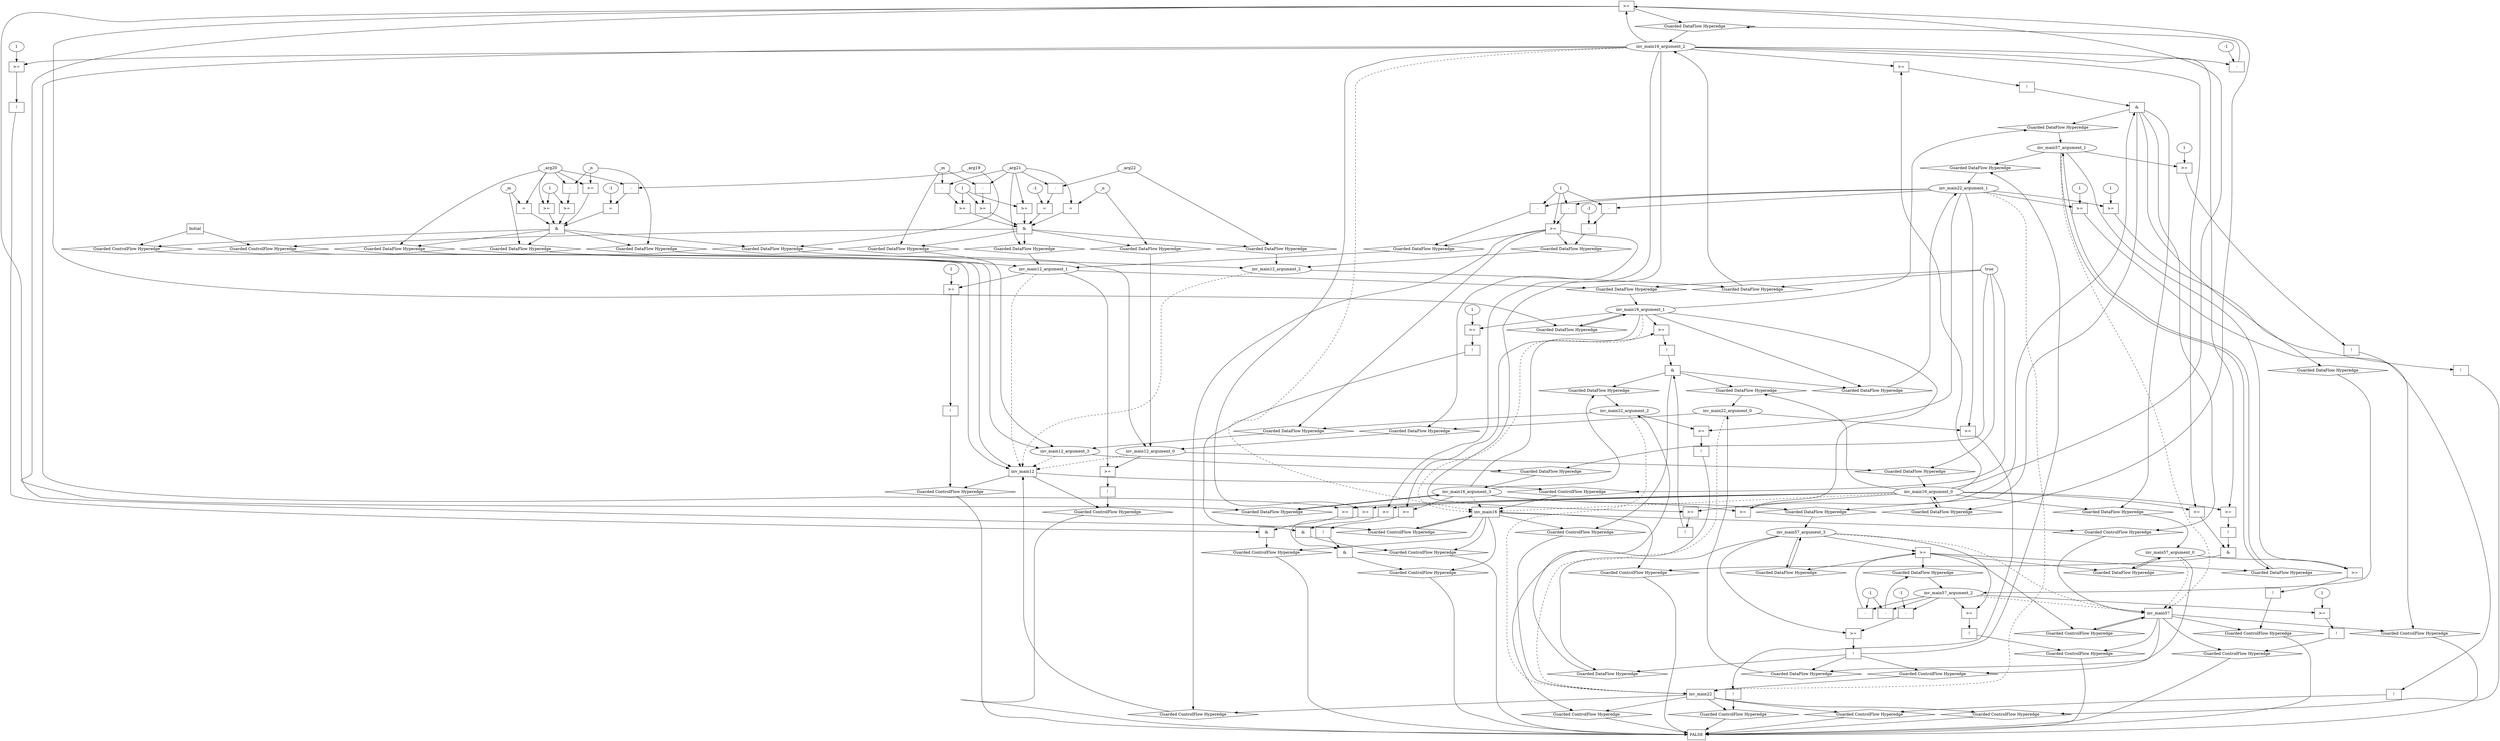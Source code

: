 digraph dag {
inv_main12 [label="inv_main12" shape="rect"];
inv_main16 [label="inv_main16" shape="rect"];
inv_main22 [label="inv_main22" shape="rect"];
inv_main57 [label="inv_main57" shape="rect"];
FALSE [label="FALSE" shape="rect"];
Initial [label="Initial" shape="rect"];
ControlFowHyperEdge_0 [label="Guarded ControlFlow Hyperedge" shape="diamond"];
inv_main12 -> ControlFowHyperEdge_0[label=""]
ControlFowHyperEdge_0 -> inv_main16[label=""]
ControlFowHyperEdge_1 [label="Guarded ControlFlow Hyperedge" shape="diamond"];
inv_main16 -> ControlFowHyperEdge_1[label=""]
ControlFowHyperEdge_1 -> inv_main16[label=""]
ControlFowHyperEdge_2 [label="Guarded ControlFlow Hyperedge" shape="diamond"];
inv_main16 -> ControlFowHyperEdge_2[label=""]
ControlFowHyperEdge_2 -> inv_main57[label=""]
ControlFowHyperEdge_3 [label="Guarded ControlFlow Hyperedge" shape="diamond"];
inv_main16 -> ControlFowHyperEdge_3[label=""]
ControlFowHyperEdge_3 -> inv_main22[label=""]
ControlFowHyperEdge_4 [label="Guarded ControlFlow Hyperedge" shape="diamond"];
inv_main57 -> ControlFowHyperEdge_4[label=""]
ControlFowHyperEdge_4 -> inv_main57[label=""]
ControlFowHyperEdge_5 [label="Guarded ControlFlow Hyperedge" shape="diamond"];
inv_main57 -> ControlFowHyperEdge_5[label=""]
ControlFowHyperEdge_5 -> inv_main22[label=""]
ControlFowHyperEdge_6 [label="Guarded ControlFlow Hyperedge" shape="diamond"];
inv_main22 -> ControlFowHyperEdge_6[label=""]
ControlFowHyperEdge_6 -> inv_main12[label=""]
ControlFowHyperEdge_7 [label="Guarded ControlFlow Hyperedge" shape="diamond"];
Initial -> ControlFowHyperEdge_7[label=""]
ControlFowHyperEdge_7 -> inv_main12[label=""]
ControlFowHyperEdge_8 [label="Guarded ControlFlow Hyperedge" shape="diamond"];
Initial -> ControlFowHyperEdge_8[label=""]
ControlFowHyperEdge_8 -> inv_main12[label=""]
ControlFowHyperEdge_9 [label="Guarded ControlFlow Hyperedge" shape="diamond"];
inv_main12 -> ControlFowHyperEdge_9[label=""]
ControlFowHyperEdge_9 -> FALSE[label=""]
ControlFowHyperEdge_10 [label="Guarded ControlFlow Hyperedge" shape="diamond"];
inv_main12 -> ControlFowHyperEdge_10[label=""]
ControlFowHyperEdge_10 -> FALSE[label=""]
ControlFowHyperEdge_11 [label="Guarded ControlFlow Hyperedge" shape="diamond"];
inv_main16 -> ControlFowHyperEdge_11[label=""]
ControlFowHyperEdge_11 -> FALSE[label=""]
ControlFowHyperEdge_12 [label="Guarded ControlFlow Hyperedge" shape="diamond"];
inv_main16 -> ControlFowHyperEdge_12[label=""]
ControlFowHyperEdge_12 -> FALSE[label=""]
ControlFowHyperEdge_13 [label="Guarded ControlFlow Hyperedge" shape="diamond"];
inv_main16 -> ControlFowHyperEdge_13[label=""]
ControlFowHyperEdge_13 -> FALSE[label=""]
ControlFowHyperEdge_14 [label="Guarded ControlFlow Hyperedge" shape="diamond"];
inv_main16 -> ControlFowHyperEdge_14[label=""]
ControlFowHyperEdge_14 -> FALSE[label=""]
ControlFowHyperEdge_15 [label="Guarded ControlFlow Hyperedge" shape="diamond"];
inv_main57 -> ControlFowHyperEdge_15[label=""]
ControlFowHyperEdge_15 -> FALSE[label=""]
ControlFowHyperEdge_16 [label="Guarded ControlFlow Hyperedge" shape="diamond"];
inv_main57 -> ControlFowHyperEdge_16[label=""]
ControlFowHyperEdge_16 -> FALSE[label=""]
ControlFowHyperEdge_17 [label="Guarded ControlFlow Hyperedge" shape="diamond"];
inv_main57 -> ControlFowHyperEdge_17[label=""]
ControlFowHyperEdge_17 -> FALSE[label=""]
ControlFowHyperEdge_18 [label="Guarded ControlFlow Hyperedge" shape="diamond"];
inv_main57 -> ControlFowHyperEdge_18[label=""]
ControlFowHyperEdge_18 -> FALSE[label=""]
ControlFowHyperEdge_19 [label="Guarded ControlFlow Hyperedge" shape="diamond"];
inv_main22 -> ControlFowHyperEdge_19[label=""]
ControlFowHyperEdge_19 -> FALSE[label=""]
ControlFowHyperEdge_20 [label="Guarded ControlFlow Hyperedge" shape="diamond"];
inv_main22 -> ControlFowHyperEdge_20[label=""]
ControlFowHyperEdge_20 -> FALSE[label=""]
ControlFowHyperEdge_21 [label="Guarded ControlFlow Hyperedge" shape="diamond"];
inv_main22 -> ControlFowHyperEdge_21[label=""]
ControlFowHyperEdge_21 -> FALSE[label=""]
ControlFowHyperEdge_22 [label="Guarded ControlFlow Hyperedge" shape="diamond"];
inv_main22 -> ControlFowHyperEdge_22[label=""]
ControlFowHyperEdge_22 -> FALSE[label=""]
inv_main16_argument_0 [label="inv_main16_argument_0" shape="oval"];
inv_main16_argument_0 -> inv_main16[label="" style="dashed"]
inv_main16_argument_1 [label="inv_main16_argument_1" shape="oval"];
inv_main16_argument_1 -> inv_main16[label="" style="dashed"]
inv_main16_argument_2 [label="inv_main16_argument_2" shape="oval"];
inv_main16_argument_2 -> inv_main16[label="" style="dashed"]
inv_main16_argument_3 [label="inv_main16_argument_3" shape="oval"];
inv_main16_argument_3 -> inv_main16[label="" style="dashed"]
inv_main12_argument_0 [label="inv_main12_argument_0" shape="oval"];
inv_main12_argument_0 -> inv_main12[label="" style="dashed"]
inv_main12_argument_1 [label="inv_main12_argument_1" shape="oval"];
inv_main12_argument_1 -> inv_main12[label="" style="dashed"]
inv_main12_argument_2 [label="inv_main12_argument_2" shape="oval"];
inv_main12_argument_2 -> inv_main12[label="" style="dashed"]
inv_main12_argument_3 [label="inv_main12_argument_3" shape="oval"];
inv_main12_argument_3 -> inv_main12[label="" style="dashed"]
inv_main57_argument_0 [label="inv_main57_argument_0" shape="oval"];
inv_main57_argument_0 -> inv_main57[label="" style="dashed"]
inv_main57_argument_1 [label="inv_main57_argument_1" shape="oval"];
inv_main57_argument_1 -> inv_main57[label="" style="dashed"]
inv_main57_argument_2 [label="inv_main57_argument_2" shape="oval"];
inv_main57_argument_2 -> inv_main57[label="" style="dashed"]
inv_main57_argument_3 [label="inv_main57_argument_3" shape="oval"];
inv_main57_argument_3 -> inv_main57[label="" style="dashed"]
inv_main22_argument_0 [label="inv_main22_argument_0" shape="oval"];
inv_main22_argument_0 -> inv_main22[label="" style="dashed"]
inv_main22_argument_1 [label="inv_main22_argument_1" shape="oval"];
inv_main22_argument_1 -> inv_main22[label="" style="dashed"]
inv_main22_argument_2 [label="inv_main22_argument_2" shape="oval"];
inv_main22_argument_2 -> inv_main22[label="" style="dashed"]

xxxinv_main16___inv_main12_0xxxguard_0_node_0 [label="true"];

xxxinv_main16___inv_main12_0xxxguard_0_node_0->ControlFowHyperEdge_0 [label=""];
xxxinv_main16___inv_main16_1xxxguard_0_node_0 [label=">=" shape="rect"];
inv_main16_argument_0->xxxinv_main16___inv_main16_1xxxguard_0_node_0
inv_main16_argument_2->xxxinv_main16___inv_main16_1xxxguard_0_node_0

xxxinv_main16___inv_main16_1xxxguard_0_node_0->ControlFowHyperEdge_1 [label=""];
xxxinv_main16___inv_main16_1xxxdataFlow_0_node_0 [label="-" shape="rect"];
xxxinv_main16___inv_main16_1xxxdataFlow_0_node_2 [label="-1"];
inv_main16_argument_2->xxxinv_main16___inv_main16_1xxxdataFlow_0_node_0
xxxinv_main16___inv_main16_1xxxdataFlow_0_node_2->xxxinv_main16___inv_main16_1xxxdataFlow_0_node_0

xxxinv_main16___inv_main16_1xxxdataFlow_0_node_0->DataFowHyperEdge_1_inv_main16_argument_2 [label=""];
xxxinv_main57___inv_main16_2xxx_and [label="&" shape="rect"];
xxxinv_main57___inv_main16_2xxxguard_0_node_0 [label=">=" shape="rect"];
inv_main16_argument_3->xxxinv_main57___inv_main16_2xxxguard_0_node_0
inv_main16_argument_1->xxxinv_main57___inv_main16_2xxxguard_0_node_0

xxxinv_main57___inv_main16_2xxxguard_0_node_0->xxxinv_main57___inv_main16_2xxx_and [label=""];
xxxinv_main57___inv_main16_2xxxguard1_node_0 [label="!" shape="rect"];
xxxinv_main57___inv_main16_2xxxguard1_node_1 [label=">=" shape="rect"];
xxxinv_main57___inv_main16_2xxxguard1_node_1->xxxinv_main57___inv_main16_2xxxguard1_node_0
inv_main16_argument_0->xxxinv_main57___inv_main16_2xxxguard1_node_1
inv_main16_argument_2->xxxinv_main57___inv_main16_2xxxguard1_node_1

xxxinv_main57___inv_main16_2xxxguard1_node_0->xxxinv_main57___inv_main16_2xxx_and [label=""];
xxxinv_main57___inv_main16_2xxx_and->ControlFowHyperEdge_2 [label=""];

inv_main16_argument_1->DataFowHyperEdge_2_inv_main57_argument_1 [label=""];
xxxinv_main22___inv_main16_3xxx_and [label="&" shape="rect"];
xxxinv_main22___inv_main16_3xxxguard_0_node_0 [label="!" shape="rect"];
xxxinv_main22___inv_main16_3xxxguard_0_node_1 [label=">=" shape="rect"];
xxxinv_main22___inv_main16_3xxxguard_0_node_1->xxxinv_main22___inv_main16_3xxxguard_0_node_0
inv_main16_argument_3->xxxinv_main22___inv_main16_3xxxguard_0_node_1
inv_main16_argument_1->xxxinv_main22___inv_main16_3xxxguard_0_node_1

xxxinv_main22___inv_main16_3xxxguard_0_node_0->xxxinv_main22___inv_main16_3xxx_and [label=""];
xxxinv_main22___inv_main16_3xxxguard1_node_0 [label="!" shape="rect"];
xxxinv_main22___inv_main16_3xxxguard1_node_1 [label=">=" shape="rect"];
xxxinv_main22___inv_main16_3xxxguard1_node_1->xxxinv_main22___inv_main16_3xxxguard1_node_0
inv_main16_argument_0->xxxinv_main22___inv_main16_3xxxguard1_node_1
inv_main16_argument_2->xxxinv_main22___inv_main16_3xxxguard1_node_1

xxxinv_main22___inv_main16_3xxxguard1_node_0->xxxinv_main22___inv_main16_3xxx_and [label=""];
xxxinv_main22___inv_main16_3xxx_and->ControlFowHyperEdge_3 [label=""];
xxxinv_main57___inv_main57_4xxxguard_0_node_0 [label=">=" shape="rect"];
xxxinv_main57___inv_main57_4xxxguard_0_node_2 [label="-" shape="rect"];
inv_main57_argument_3->xxxinv_main57___inv_main57_4xxxguard_0_node_0
xxxinv_main57___inv_main57_4xxxguard_0_node_2->xxxinv_main57___inv_main57_4xxxguard_0_node_0
inv_main57_argument_2->xxxinv_main57___inv_main57_4xxxguard_0_node_2
xxxinv_main57___inv_main57_4xxxdataFlow_0_node_2->xxxinv_main57___inv_main57_4xxxguard_0_node_2

xxxinv_main57___inv_main57_4xxxguard_0_node_0->ControlFowHyperEdge_4 [label=""];
xxxinv_main57___inv_main57_4xxxdataFlow_0_node_0 [label="-" shape="rect"];
xxxinv_main57___inv_main57_4xxxdataFlow_0_node_2 [label="-1"];
inv_main57_argument_2->xxxinv_main57___inv_main57_4xxxdataFlow_0_node_0
xxxinv_main57___inv_main57_4xxxdataFlow_0_node_2->xxxinv_main57___inv_main57_4xxxdataFlow_0_node_0

xxxinv_main57___inv_main57_4xxxdataFlow_0_node_0->DataFowHyperEdge_4_inv_main57_argument_2 [label=""];
xxxinv_main22___inv_main57_5xxxguard_0_node_0 [label="!" shape="rect"];
xxxinv_main22___inv_main57_5xxxguard_0_node_1 [label=">=" shape="rect"];
xxxinv_main22___inv_main57_5xxxguard_0_node_3 [label="-" shape="rect"];
xxxinv_main22___inv_main57_5xxxguard_0_node_5 [label="-1"];
xxxinv_main22___inv_main57_5xxxguard_0_node_1->xxxinv_main22___inv_main57_5xxxguard_0_node_0
inv_main57_argument_3->xxxinv_main22___inv_main57_5xxxguard_0_node_1
xxxinv_main22___inv_main57_5xxxguard_0_node_3->xxxinv_main22___inv_main57_5xxxguard_0_node_1
inv_main57_argument_2->xxxinv_main22___inv_main57_5xxxguard_0_node_3
xxxinv_main22___inv_main57_5xxxguard_0_node_5->xxxinv_main22___inv_main57_5xxxguard_0_node_3

xxxinv_main22___inv_main57_5xxxguard_0_node_0->ControlFowHyperEdge_5 [label=""];
xxxinv_main12___inv_main22_6xxxguard_0_node_0 [label=">=" shape="rect"];
xxxinv_main12___inv_main22_6xxxguard_0_node_1 [label="-" shape="rect"];
xxxinv_main12___inv_main22_6xxxguard_0_node_1->xxxinv_main12___inv_main22_6xxxguard_0_node_0
xxxinv_main12___inv_main22_6xxxdataFlow_0_node_2->xxxinv_main12___inv_main22_6xxxguard_0_node_0
inv_main22_argument_1->xxxinv_main12___inv_main22_6xxxguard_0_node_1
xxxinv_main12___inv_main22_6xxxdataFlow_0_node_2->xxxinv_main12___inv_main22_6xxxguard_0_node_1

xxxinv_main12___inv_main22_6xxxguard_0_node_0->ControlFowHyperEdge_6 [label=""];
xxxinv_main12___inv_main22_6xxxdataFlow_0_node_0 [label="-" shape="rect"];
xxxinv_main12___inv_main22_6xxxdataFlow_0_node_2 [label="1"];
inv_main22_argument_1->xxxinv_main12___inv_main22_6xxxdataFlow_0_node_0
xxxinv_main12___inv_main22_6xxxdataFlow_0_node_2->xxxinv_main12___inv_main22_6xxxdataFlow_0_node_0

xxxinv_main12___inv_main22_6xxxdataFlow_0_node_0->DataFowHyperEdge_6_inv_main12_argument_1 [label=""];
xxxinv_main12___inv_main22_6xxxdataFlow1_node_0 [label="-" shape="rect"];
xxxinv_main12___inv_main22_6xxxdataFlow1_node_1 [label="-" shape="rect"];
xxxinv_main12___inv_main22_6xxxdataFlow1_node_4 [label="-1"];
xxxinv_main12___inv_main22_6xxxdataFlow1_node_1->xxxinv_main12___inv_main22_6xxxdataFlow1_node_0
xxxinv_main12___inv_main22_6xxxdataFlow1_node_4->xxxinv_main12___inv_main22_6xxxdataFlow1_node_0
inv_main22_argument_1->xxxinv_main12___inv_main22_6xxxdataFlow1_node_1
xxxinv_main12___inv_main22_6xxxdataFlow_0_node_2->xxxinv_main12___inv_main22_6xxxdataFlow1_node_1

xxxinv_main12___inv_main22_6xxxdataFlow1_node_0->DataFowHyperEdge_6_inv_main12_argument_2 [label=""];
xxxinv_main12___Initial_7xxx_and [label="&" shape="rect"];
xxxinv_main12___Initial_7xxxguard2_node_0 [label=">=" shape="rect"];
xxxinv_main12___Initial_7xxxguard2_node_2 [label="1"];
xxxinv_main12___Initial_7xxxdataFlow3_node_0->xxxinv_main12___Initial_7xxxguard2_node_0
xxxinv_main12___Initial_7xxxguard2_node_2->xxxinv_main12___Initial_7xxxguard2_node_0

xxxinv_main12___Initial_7xxxguard2_node_0->xxxinv_main12___Initial_7xxx_and [label=""];
xxxinv_main12___Initial_7xxxguard4_node_0 [label=">=" shape="rect"];
xxxinv_main12___Initial_7xxxguard4_node_1 [label="-" shape="rect"];
xxxinv_main12___Initial_7xxxguard4_node_1->xxxinv_main12___Initial_7xxxguard4_node_0
xxxinv_main12___Initial_7xxxguard2_node_2->xxxinv_main12___Initial_7xxxguard4_node_0
xxxinv_main12___Initial_7xxxdataFlow_0_node_0->xxxinv_main12___Initial_7xxxguard4_node_1
xxxinv_main12___Initial_7xxxdataFlow3_node_0->xxxinv_main12___Initial_7xxxguard4_node_1

xxxinv_main12___Initial_7xxxguard4_node_0->xxxinv_main12___Initial_7xxx_and [label=""];
xxxinv_main12___Initial_7xxxguard_0_node_0 [label="=" shape="rect"];
xxxinv_main12___Initial_7xxxdataFlow1_node_0->xxxinv_main12___Initial_7xxxguard_0_node_0
xxxinv_main12___Initial_7xxxdataFlow3_node_0->xxxinv_main12___Initial_7xxxguard_0_node_0

xxxinv_main12___Initial_7xxxguard_0_node_0->xxxinv_main12___Initial_7xxx_and [label=""];
xxxinv_main12___Initial_7xxxguard3_node_0 [label=">=" shape="rect"];
xxxinv_main12___Initial_7xxxdataFlow_0_node_0->xxxinv_main12___Initial_7xxxguard3_node_0
xxxinv_main12___Initial_7xxxdataFlow3_node_0->xxxinv_main12___Initial_7xxxguard3_node_0

xxxinv_main12___Initial_7xxxguard3_node_0->xxxinv_main12___Initial_7xxx_and [label=""];
xxxinv_main12___Initial_7xxxguard1_node_0 [label="=" shape="rect"];
xxxinv_main12___Initial_7xxxguard1_node_1 [label="-" shape="rect"];
xxxinv_main12___Initial_7xxxguard1_node_4 [label="-1"];
xxxinv_main12___Initial_7xxxguard1_node_1->xxxinv_main12___Initial_7xxxguard1_node_0
xxxinv_main12___Initial_7xxxguard1_node_4->xxxinv_main12___Initial_7xxxguard1_node_0
xxxinv_main12___Initial_7xxxdataFlow3_node_0->xxxinv_main12___Initial_7xxxguard1_node_1
xxxinv_main12___Initial_7xxxdataFlow2_node_0->xxxinv_main12___Initial_7xxxguard1_node_1

xxxinv_main12___Initial_7xxxguard1_node_0->xxxinv_main12___Initial_7xxx_and [label=""];
xxxinv_main12___Initial_7xxx_and->ControlFowHyperEdge_7 [label=""];
xxxinv_main12___Initial_7xxxdataFlow_0_node_0 [label="_n"];

xxxinv_main12___Initial_7xxxdataFlow_0_node_0->DataFowHyperEdge_7_inv_main12_argument_0 [label=""];
xxxinv_main12___Initial_7xxxdataFlow1_node_0 [label="_m"];

xxxinv_main12___Initial_7xxxdataFlow1_node_0->DataFowHyperEdge_7_inv_main12_argument_1 [label=""];
xxxinv_main12___Initial_7xxxdataFlow2_node_0 [label="_arg19"];

xxxinv_main12___Initial_7xxxdataFlow2_node_0->DataFowHyperEdge_7_inv_main12_argument_2 [label=""];
xxxinv_main12___Initial_7xxxdataFlow3_node_0 [label="_arg20"];

xxxinv_main12___Initial_7xxxdataFlow3_node_0->DataFowHyperEdge_7_inv_main12_argument_3 [label=""];
xxxinv_main12___Initial_8xxx_and [label="&" shape="rect"];
xxxinv_main12___Initial_8xxxguard1_node_0 [label="=" shape="rect"];
xxxinv_main12___Initial_8xxxdataFlow_0_node_0->xxxinv_main12___Initial_8xxxguard1_node_0
xxxinv_main12___Initial_8xxxdataFlow1_node_0->xxxinv_main12___Initial_8xxxguard1_node_0

xxxinv_main12___Initial_8xxxguard1_node_0->xxxinv_main12___Initial_8xxx_and [label=""];
xxxinv_main12___Initial_8xxxguard3_node_0 [label=">=" shape="rect"];
xxxinv_main12___Initial_8xxxguard3_node_1 [label="-" shape="rect"];
xxxinv_main12___Initial_8xxxguard3_node_1->xxxinv_main12___Initial_8xxxguard3_node_0
xxxinv_main12___Initial_8xxxguard2_node_2->xxxinv_main12___Initial_8xxxguard3_node_0
xxxinv_main12___Initial_8xxxdataFlow3_node_0->xxxinv_main12___Initial_8xxxguard3_node_1
xxxinv_main12___Initial_8xxxdataFlow1_node_0->xxxinv_main12___Initial_8xxxguard3_node_1

xxxinv_main12___Initial_8xxxguard3_node_0->xxxinv_main12___Initial_8xxx_and [label=""];
xxxinv_main12___Initial_8xxxguard4_node_0 [label=">=" shape="rect"];
xxxinv_main12___Initial_8xxxguard4_node_1 [label="-" shape="rect"];
xxxinv_main12___Initial_8xxxguard4_node_1->xxxinv_main12___Initial_8xxxguard4_node_0
xxxinv_main12___Initial_8xxxguard2_node_2->xxxinv_main12___Initial_8xxxguard4_node_0
xxxinv_main12___Initial_8xxxdataFlow1_node_0->xxxinv_main12___Initial_8xxxguard4_node_1
xxxinv_main12___Initial_8xxxdataFlow3_node_0->xxxinv_main12___Initial_8xxxguard4_node_1

xxxinv_main12___Initial_8xxxguard4_node_0->xxxinv_main12___Initial_8xxx_and [label=""];
xxxinv_main12___Initial_8xxxguard2_node_0 [label=">=" shape="rect"];
xxxinv_main12___Initial_8xxxguard2_node_2 [label="1"];
xxxinv_main12___Initial_8xxxdataFlow1_node_0->xxxinv_main12___Initial_8xxxguard2_node_0
xxxinv_main12___Initial_8xxxguard2_node_2->xxxinv_main12___Initial_8xxxguard2_node_0

xxxinv_main12___Initial_8xxxguard2_node_0->xxxinv_main12___Initial_8xxx_and [label=""];
xxxinv_main12___Initial_8xxxguard_0_node_0 [label="=" shape="rect"];
xxxinv_main12___Initial_8xxxguard_0_node_1 [label="-" shape="rect"];
xxxinv_main12___Initial_8xxxguard_0_node_4 [label="-1"];
xxxinv_main12___Initial_8xxxguard_0_node_1->xxxinv_main12___Initial_8xxxguard_0_node_0
xxxinv_main12___Initial_8xxxguard_0_node_4->xxxinv_main12___Initial_8xxxguard_0_node_0
xxxinv_main12___Initial_8xxxdataFlow1_node_0->xxxinv_main12___Initial_8xxxguard_0_node_1
xxxinv_main12___Initial_8xxxdataFlow2_node_0->xxxinv_main12___Initial_8xxxguard_0_node_1

xxxinv_main12___Initial_8xxxguard_0_node_0->xxxinv_main12___Initial_8xxx_and [label=""];
xxxinv_main12___Initial_8xxx_and->ControlFowHyperEdge_8 [label=""];
xxxinv_main12___Initial_8xxxdataFlow_0_node_0 [label="_n"];

xxxinv_main12___Initial_8xxxdataFlow_0_node_0->DataFowHyperEdge_8_inv_main12_argument_0 [label=""];
xxxinv_main12___Initial_8xxxdataFlow1_node_0 [label="_arg21"];

xxxinv_main12___Initial_8xxxdataFlow1_node_0->DataFowHyperEdge_8_inv_main12_argument_1 [label=""];
xxxinv_main12___Initial_8xxxdataFlow2_node_0 [label="_arg22"];

xxxinv_main12___Initial_8xxxdataFlow2_node_0->DataFowHyperEdge_8_inv_main12_argument_2 [label=""];
xxxinv_main12___Initial_8xxxdataFlow3_node_0 [label="_m"];

xxxinv_main12___Initial_8xxxdataFlow3_node_0->DataFowHyperEdge_8_inv_main12_argument_3 [label=""];
xxxFALSE___inv_main12_9xxxguard_0_node_0 [label="!" shape="rect"];
xxxFALSE___inv_main12_9xxxguard_0_node_1 [label=">=" shape="rect"];
xxxFALSE___inv_main12_9xxxguard_0_node_3 [label="1"];
xxxFALSE___inv_main12_9xxxguard_0_node_1->xxxFALSE___inv_main12_9xxxguard_0_node_0
inv_main12_argument_1->xxxFALSE___inv_main12_9xxxguard_0_node_1
xxxFALSE___inv_main12_9xxxguard_0_node_3->xxxFALSE___inv_main12_9xxxguard_0_node_1

xxxFALSE___inv_main12_9xxxguard_0_node_0->ControlFowHyperEdge_9 [label=""];
xxxFALSE___inv_main12_10xxxguard_0_node_0 [label="!" shape="rect"];
xxxFALSE___inv_main12_10xxxguard_0_node_1 [label=">=" shape="rect"];
xxxFALSE___inv_main12_10xxxguard_0_node_1->xxxFALSE___inv_main12_10xxxguard_0_node_0
inv_main12_argument_0->xxxFALSE___inv_main12_10xxxguard_0_node_1
inv_main12_argument_1->xxxFALSE___inv_main12_10xxxguard_0_node_1

xxxFALSE___inv_main12_10xxxguard_0_node_0->ControlFowHyperEdge_10 [label=""];
xxxFALSE___inv_main16_11xxx_and [label="&" shape="rect"];
xxxFALSE___inv_main16_11xxxguard_0_node_0 [label="!" shape="rect"];
xxxFALSE___inv_main16_11xxxguard_0_node_1 [label=">=" shape="rect"];
xxxFALSE___inv_main16_11xxxguard_0_node_3 [label="1"];
xxxFALSE___inv_main16_11xxxguard_0_node_1->xxxFALSE___inv_main16_11xxxguard_0_node_0
inv_main16_argument_1->xxxFALSE___inv_main16_11xxxguard_0_node_1
xxxFALSE___inv_main16_11xxxguard_0_node_3->xxxFALSE___inv_main16_11xxxguard_0_node_1

xxxFALSE___inv_main16_11xxxguard_0_node_0->xxxFALSE___inv_main16_11xxx_and [label=""];
xxxFALSE___inv_main16_11xxxguard1_node_0 [label=">=" shape="rect"];
inv_main16_argument_0->xxxFALSE___inv_main16_11xxxguard1_node_0
inv_main16_argument_2->xxxFALSE___inv_main16_11xxxguard1_node_0

xxxFALSE___inv_main16_11xxxguard1_node_0->xxxFALSE___inv_main16_11xxx_and [label=""];
xxxFALSE___inv_main16_11xxx_and->ControlFowHyperEdge_11 [label=""];
xxxFALSE___inv_main16_12xxx_and [label="&" shape="rect"];
xxxFALSE___inv_main16_12xxxguard_0_node_0 [label="!" shape="rect"];
xxxFALSE___inv_main16_12xxxguard_0_node_1 [label=">=" shape="rect"];
xxxFALSE___inv_main16_12xxxguard_0_node_1->xxxFALSE___inv_main16_12xxxguard_0_node_0
inv_main16_argument_3->xxxFALSE___inv_main16_12xxxguard_0_node_1
inv_main16_argument_1->xxxFALSE___inv_main16_12xxxguard_0_node_1

xxxFALSE___inv_main16_12xxxguard_0_node_0->xxxFALSE___inv_main16_12xxx_and [label=""];
xxxFALSE___inv_main16_12xxxguard1_node_0 [label=">=" shape="rect"];
inv_main16_argument_0->xxxFALSE___inv_main16_12xxxguard1_node_0
inv_main16_argument_2->xxxFALSE___inv_main16_12xxxguard1_node_0

xxxFALSE___inv_main16_12xxxguard1_node_0->xxxFALSE___inv_main16_12xxx_and [label=""];
xxxFALSE___inv_main16_12xxx_and->ControlFowHyperEdge_12 [label=""];
xxxFALSE___inv_main16_13xxx_and [label="&" shape="rect"];
xxxFALSE___inv_main16_13xxxguard_0_node_0 [label="!" shape="rect"];
xxxFALSE___inv_main16_13xxxguard_0_node_1 [label=">=" shape="rect"];
xxxFALSE___inv_main16_13xxxguard_0_node_3 [label="1"];
xxxFALSE___inv_main16_13xxxguard_0_node_1->xxxFALSE___inv_main16_13xxxguard_0_node_0
inv_main16_argument_2->xxxFALSE___inv_main16_13xxxguard_0_node_1
xxxFALSE___inv_main16_13xxxguard_0_node_3->xxxFALSE___inv_main16_13xxxguard_0_node_1

xxxFALSE___inv_main16_13xxxguard_0_node_0->xxxFALSE___inv_main16_13xxx_and [label=""];
xxxFALSE___inv_main16_13xxxguard1_node_0 [label=">=" shape="rect"];
inv_main16_argument_0->xxxFALSE___inv_main16_13xxxguard1_node_0
inv_main16_argument_2->xxxFALSE___inv_main16_13xxxguard1_node_0

xxxFALSE___inv_main16_13xxxguard1_node_0->xxxFALSE___inv_main16_13xxx_and [label=""];
xxxFALSE___inv_main16_13xxx_and->ControlFowHyperEdge_13 [label=""];
xxxFALSE___inv_main16_14xxx_and [label="&" shape="rect"];
xxxFALSE___inv_main16_14xxxguard_0_node_0 [label="!" shape="rect"];
xxxFALSE___inv_main16_14xxxguard_0_node_1 [label=">=" shape="rect"];
xxxFALSE___inv_main16_14xxxguard_0_node_1->xxxFALSE___inv_main16_14xxxguard_0_node_0
inv_main16_argument_0->xxxFALSE___inv_main16_14xxxguard_0_node_1
inv_main16_argument_2->xxxFALSE___inv_main16_14xxxguard_0_node_1

xxxFALSE___inv_main16_14xxxguard_0_node_0->xxxFALSE___inv_main16_14xxx_and [label=""];
xxxFALSE___inv_main16_14xxxguard1_node_0 [label=">=" shape="rect"];
inv_main16_argument_0->xxxFALSE___inv_main16_14xxxguard1_node_0
inv_main16_argument_2->xxxFALSE___inv_main16_14xxxguard1_node_0

xxxFALSE___inv_main16_14xxxguard1_node_0->xxxFALSE___inv_main16_14xxx_and [label=""];
xxxFALSE___inv_main16_14xxx_and->ControlFowHyperEdge_14 [label=""];
xxxFALSE___inv_main57_15xxxguard_0_node_0 [label="!" shape="rect"];
xxxFALSE___inv_main57_15xxxguard_0_node_1 [label=">=" shape="rect"];
xxxFALSE___inv_main57_15xxxguard_0_node_3 [label="1"];
xxxFALSE___inv_main57_15xxxguard_0_node_1->xxxFALSE___inv_main57_15xxxguard_0_node_0
inv_main57_argument_2->xxxFALSE___inv_main57_15xxxguard_0_node_1
xxxFALSE___inv_main57_15xxxguard_0_node_3->xxxFALSE___inv_main57_15xxxguard_0_node_1

xxxFALSE___inv_main57_15xxxguard_0_node_0->ControlFowHyperEdge_15 [label=""];
xxxFALSE___inv_main57_16xxxguard_0_node_0 [label="!" shape="rect"];
xxxFALSE___inv_main57_16xxxguard_0_node_1 [label=">=" shape="rect"];
xxxFALSE___inv_main57_16xxxguard_0_node_1->xxxFALSE___inv_main57_16xxxguard_0_node_0
inv_main57_argument_3->xxxFALSE___inv_main57_16xxxguard_0_node_1
inv_main57_argument_2->xxxFALSE___inv_main57_16xxxguard_0_node_1

xxxFALSE___inv_main57_16xxxguard_0_node_0->ControlFowHyperEdge_16 [label=""];
xxxFALSE___inv_main57_17xxxguard_0_node_0 [label="!" shape="rect"];
xxxFALSE___inv_main57_17xxxguard_0_node_1 [label=">=" shape="rect"];
xxxFALSE___inv_main57_17xxxguard_0_node_3 [label="1"];
xxxFALSE___inv_main57_17xxxguard_0_node_1->xxxFALSE___inv_main57_17xxxguard_0_node_0
inv_main57_argument_1->xxxFALSE___inv_main57_17xxxguard_0_node_1
xxxFALSE___inv_main57_17xxxguard_0_node_3->xxxFALSE___inv_main57_17xxxguard_0_node_1

xxxFALSE___inv_main57_17xxxguard_0_node_0->ControlFowHyperEdge_17 [label=""];
xxxFALSE___inv_main57_18xxxguard_0_node_0 [label="!" shape="rect"];
xxxFALSE___inv_main57_18xxxguard_0_node_1 [label=">=" shape="rect"];
xxxFALSE___inv_main57_18xxxguard_0_node_1->xxxFALSE___inv_main57_18xxxguard_0_node_0
inv_main57_argument_0->xxxFALSE___inv_main57_18xxxguard_0_node_1
inv_main57_argument_1->xxxFALSE___inv_main57_18xxxguard_0_node_1

xxxFALSE___inv_main57_18xxxguard_0_node_0->ControlFowHyperEdge_18 [label=""];
xxxFALSE___inv_main22_19xxxguard_0_node_0 [label="!" shape="rect"];
xxxFALSE___inv_main22_19xxxguard_0_node_1 [label=">=" shape="rect"];
xxxFALSE___inv_main22_19xxxguard_0_node_3 [label="1"];
xxxFALSE___inv_main22_19xxxguard_0_node_1->xxxFALSE___inv_main22_19xxxguard_0_node_0
inv_main22_argument_1->xxxFALSE___inv_main22_19xxxguard_0_node_1
xxxFALSE___inv_main22_19xxxguard_0_node_3->xxxFALSE___inv_main22_19xxxguard_0_node_1

xxxFALSE___inv_main22_19xxxguard_0_node_0->ControlFowHyperEdge_19 [label=""];
xxxFALSE___inv_main22_20xxxguard_0_node_0 [label="!" shape="rect"];
xxxFALSE___inv_main22_20xxxguard_0_node_1 [label=">=" shape="rect"];
xxxFALSE___inv_main22_20xxxguard_0_node_1->xxxFALSE___inv_main22_20xxxguard_0_node_0
inv_main22_argument_2->xxxFALSE___inv_main22_20xxxguard_0_node_1
inv_main22_argument_1->xxxFALSE___inv_main22_20xxxguard_0_node_1

xxxFALSE___inv_main22_20xxxguard_0_node_0->ControlFowHyperEdge_20 [label=""];
xxxFALSE___inv_main22_21xxxguard_0_node_0 [label="!" shape="rect"];
xxxFALSE___inv_main22_21xxxguard_0_node_1 [label=">=" shape="rect"];
xxxFALSE___inv_main22_21xxxguard_0_node_3 [label="1"];
xxxFALSE___inv_main22_21xxxguard_0_node_1->xxxFALSE___inv_main22_21xxxguard_0_node_0
inv_main22_argument_1->xxxFALSE___inv_main22_21xxxguard_0_node_1
xxxFALSE___inv_main22_21xxxguard_0_node_3->xxxFALSE___inv_main22_21xxxguard_0_node_1

xxxFALSE___inv_main22_21xxxguard_0_node_0->ControlFowHyperEdge_21 [label=""];
xxxFALSE___inv_main22_22xxxguard_0_node_0 [label="!" shape="rect"];
xxxFALSE___inv_main22_22xxxguard_0_node_1 [label=">=" shape="rect"];
xxxFALSE___inv_main22_22xxxguard_0_node_1->xxxFALSE___inv_main22_22xxxguard_0_node_0
inv_main22_argument_0->xxxFALSE___inv_main22_22xxxguard_0_node_1
inv_main22_argument_1->xxxFALSE___inv_main22_22xxxguard_0_node_1

xxxFALSE___inv_main22_22xxxguard_0_node_0->ControlFowHyperEdge_22 [label=""];
DataFowHyperEdge_0_inv_main16_argument_0 [label="Guarded DataFlow Hyperedge" shape="diamond"];
DataFowHyperEdge_0_inv_main16_argument_0 -> inv_main16_argument_0[label=""]
xxxinv_main16___inv_main12_0xxxguard_0_node_0 -> DataFowHyperEdge_0_inv_main16_argument_0[label=""]
DataFowHyperEdge_0_inv_main16_argument_1 [label="Guarded DataFlow Hyperedge" shape="diamond"];
DataFowHyperEdge_0_inv_main16_argument_1 -> inv_main16_argument_1[label=""]
xxxinv_main16___inv_main12_0xxxguard_0_node_0 -> DataFowHyperEdge_0_inv_main16_argument_1[label=""]
DataFowHyperEdge_0_inv_main16_argument_2 [label="Guarded DataFlow Hyperedge" shape="diamond"];
DataFowHyperEdge_0_inv_main16_argument_2 -> inv_main16_argument_2[label=""]
xxxinv_main16___inv_main12_0xxxguard_0_node_0 -> DataFowHyperEdge_0_inv_main16_argument_2[label=""]
DataFowHyperEdge_0_inv_main16_argument_3 [label="Guarded DataFlow Hyperedge" shape="diamond"];
DataFowHyperEdge_0_inv_main16_argument_3 -> inv_main16_argument_3[label=""]
xxxinv_main16___inv_main12_0xxxguard_0_node_0 -> DataFowHyperEdge_0_inv_main16_argument_3[label=""]
DataFowHyperEdge_1_inv_main16_argument_0 [label="Guarded DataFlow Hyperedge" shape="diamond"];
DataFowHyperEdge_1_inv_main16_argument_0 -> inv_main16_argument_0[label=""]
xxxinv_main16___inv_main16_1xxxguard_0_node_0 -> DataFowHyperEdge_1_inv_main16_argument_0[label=""]
DataFowHyperEdge_1_inv_main16_argument_1 [label="Guarded DataFlow Hyperedge" shape="diamond"];
DataFowHyperEdge_1_inv_main16_argument_1 -> inv_main16_argument_1[label=""]
xxxinv_main16___inv_main16_1xxxguard_0_node_0 -> DataFowHyperEdge_1_inv_main16_argument_1[label=""]
DataFowHyperEdge_1_inv_main16_argument_2 [label="Guarded DataFlow Hyperedge" shape="diamond"];
DataFowHyperEdge_1_inv_main16_argument_2 -> inv_main16_argument_2[label=""]
xxxinv_main16___inv_main16_1xxxguard_0_node_0 -> DataFowHyperEdge_1_inv_main16_argument_2[label=""]
DataFowHyperEdge_1_inv_main16_argument_3 [label="Guarded DataFlow Hyperedge" shape="diamond"];
DataFowHyperEdge_1_inv_main16_argument_3 -> inv_main16_argument_3[label=""]
xxxinv_main16___inv_main16_1xxxguard_0_node_0 -> DataFowHyperEdge_1_inv_main16_argument_3[label=""]
DataFowHyperEdge_2_inv_main57_argument_0 [label="Guarded DataFlow Hyperedge" shape="diamond"];
DataFowHyperEdge_2_inv_main57_argument_0 -> inv_main57_argument_0[label=""]
xxxinv_main57___inv_main16_2xxx_and -> DataFowHyperEdge_2_inv_main57_argument_0[label=""]
DataFowHyperEdge_2_inv_main57_argument_1 [label="Guarded DataFlow Hyperedge" shape="diamond"];
DataFowHyperEdge_2_inv_main57_argument_1 -> inv_main57_argument_1[label=""]
xxxinv_main57___inv_main16_2xxx_and -> DataFowHyperEdge_2_inv_main57_argument_1[label=""]
DataFowHyperEdge_2_inv_main57_argument_2 [label="Guarded DataFlow Hyperedge" shape="diamond"];
DataFowHyperEdge_2_inv_main57_argument_2 -> inv_main57_argument_2[label=""]
xxxinv_main57___inv_main16_2xxx_and -> DataFowHyperEdge_2_inv_main57_argument_2[label=""]
DataFowHyperEdge_2_inv_main57_argument_3 [label="Guarded DataFlow Hyperedge" shape="diamond"];
DataFowHyperEdge_2_inv_main57_argument_3 -> inv_main57_argument_3[label=""]
xxxinv_main57___inv_main16_2xxx_and -> DataFowHyperEdge_2_inv_main57_argument_3[label=""]
DataFowHyperEdge_3_inv_main22_argument_0 [label="Guarded DataFlow Hyperedge" shape="diamond"];
DataFowHyperEdge_3_inv_main22_argument_0 -> inv_main22_argument_0[label=""]
xxxinv_main22___inv_main16_3xxx_and -> DataFowHyperEdge_3_inv_main22_argument_0[label=""]
DataFowHyperEdge_3_inv_main22_argument_1 [label="Guarded DataFlow Hyperedge" shape="diamond"];
DataFowHyperEdge_3_inv_main22_argument_1 -> inv_main22_argument_1[label=""]
xxxinv_main22___inv_main16_3xxx_and -> DataFowHyperEdge_3_inv_main22_argument_1[label=""]
DataFowHyperEdge_3_inv_main22_argument_2 [label="Guarded DataFlow Hyperedge" shape="diamond"];
DataFowHyperEdge_3_inv_main22_argument_2 -> inv_main22_argument_2[label=""]
xxxinv_main22___inv_main16_3xxx_and -> DataFowHyperEdge_3_inv_main22_argument_2[label=""]
DataFowHyperEdge_4_inv_main57_argument_0 [label="Guarded DataFlow Hyperedge" shape="diamond"];
DataFowHyperEdge_4_inv_main57_argument_0 -> inv_main57_argument_0[label=""]
xxxinv_main57___inv_main57_4xxxguard_0_node_0 -> DataFowHyperEdge_4_inv_main57_argument_0[label=""]
DataFowHyperEdge_4_inv_main57_argument_1 [label="Guarded DataFlow Hyperedge" shape="diamond"];
DataFowHyperEdge_4_inv_main57_argument_1 -> inv_main57_argument_1[label=""]
xxxinv_main57___inv_main57_4xxxguard_0_node_0 -> DataFowHyperEdge_4_inv_main57_argument_1[label=""]
DataFowHyperEdge_4_inv_main57_argument_2 [label="Guarded DataFlow Hyperedge" shape="diamond"];
DataFowHyperEdge_4_inv_main57_argument_2 -> inv_main57_argument_2[label=""]
xxxinv_main57___inv_main57_4xxxguard_0_node_0 -> DataFowHyperEdge_4_inv_main57_argument_2[label=""]
DataFowHyperEdge_4_inv_main57_argument_3 [label="Guarded DataFlow Hyperedge" shape="diamond"];
DataFowHyperEdge_4_inv_main57_argument_3 -> inv_main57_argument_3[label=""]
xxxinv_main57___inv_main57_4xxxguard_0_node_0 -> DataFowHyperEdge_4_inv_main57_argument_3[label=""]
DataFowHyperEdge_5_inv_main22_argument_0 [label="Guarded DataFlow Hyperedge" shape="diamond"];
DataFowHyperEdge_5_inv_main22_argument_0 -> inv_main22_argument_0[label=""]
xxxinv_main22___inv_main57_5xxxguard_0_node_0 -> DataFowHyperEdge_5_inv_main22_argument_0[label=""]
DataFowHyperEdge_5_inv_main22_argument_1 [label="Guarded DataFlow Hyperedge" shape="diamond"];
DataFowHyperEdge_5_inv_main22_argument_1 -> inv_main22_argument_1[label=""]
xxxinv_main22___inv_main57_5xxxguard_0_node_0 -> DataFowHyperEdge_5_inv_main22_argument_1[label=""]
DataFowHyperEdge_5_inv_main22_argument_2 [label="Guarded DataFlow Hyperedge" shape="diamond"];
DataFowHyperEdge_5_inv_main22_argument_2 -> inv_main22_argument_2[label=""]
xxxinv_main22___inv_main57_5xxxguard_0_node_0 -> DataFowHyperEdge_5_inv_main22_argument_2[label=""]
DataFowHyperEdge_6_inv_main12_argument_0 [label="Guarded DataFlow Hyperedge" shape="diamond"];
DataFowHyperEdge_6_inv_main12_argument_0 -> inv_main12_argument_0[label=""]
xxxinv_main12___inv_main22_6xxxguard_0_node_0 -> DataFowHyperEdge_6_inv_main12_argument_0[label=""]
DataFowHyperEdge_6_inv_main12_argument_1 [label="Guarded DataFlow Hyperedge" shape="diamond"];
DataFowHyperEdge_6_inv_main12_argument_1 -> inv_main12_argument_1[label=""]
xxxinv_main12___inv_main22_6xxxguard_0_node_0 -> DataFowHyperEdge_6_inv_main12_argument_1[label=""]
DataFowHyperEdge_6_inv_main12_argument_2 [label="Guarded DataFlow Hyperedge" shape="diamond"];
DataFowHyperEdge_6_inv_main12_argument_2 -> inv_main12_argument_2[label=""]
xxxinv_main12___inv_main22_6xxxguard_0_node_0 -> DataFowHyperEdge_6_inv_main12_argument_2[label=""]
DataFowHyperEdge_6_inv_main12_argument_3 [label="Guarded DataFlow Hyperedge" shape="diamond"];
DataFowHyperEdge_6_inv_main12_argument_3 -> inv_main12_argument_3[label=""]
xxxinv_main12___inv_main22_6xxxguard_0_node_0 -> DataFowHyperEdge_6_inv_main12_argument_3[label=""]
DataFowHyperEdge_7_inv_main12_argument_0 [label="Guarded DataFlow Hyperedge" shape="diamond"];
DataFowHyperEdge_7_inv_main12_argument_0 -> inv_main12_argument_0[label=""]
xxxinv_main12___Initial_7xxx_and -> DataFowHyperEdge_7_inv_main12_argument_0[label=""]
DataFowHyperEdge_7_inv_main12_argument_1 [label="Guarded DataFlow Hyperedge" shape="diamond"];
DataFowHyperEdge_7_inv_main12_argument_1 -> inv_main12_argument_1[label=""]
xxxinv_main12___Initial_7xxx_and -> DataFowHyperEdge_7_inv_main12_argument_1[label=""]
DataFowHyperEdge_7_inv_main12_argument_2 [label="Guarded DataFlow Hyperedge" shape="diamond"];
DataFowHyperEdge_7_inv_main12_argument_2 -> inv_main12_argument_2[label=""]
xxxinv_main12___Initial_7xxx_and -> DataFowHyperEdge_7_inv_main12_argument_2[label=""]
DataFowHyperEdge_7_inv_main12_argument_3 [label="Guarded DataFlow Hyperedge" shape="diamond"];
DataFowHyperEdge_7_inv_main12_argument_3 -> inv_main12_argument_3[label=""]
xxxinv_main12___Initial_7xxx_and -> DataFowHyperEdge_7_inv_main12_argument_3[label=""]
DataFowHyperEdge_8_inv_main12_argument_0 [label="Guarded DataFlow Hyperedge" shape="diamond"];
DataFowHyperEdge_8_inv_main12_argument_0 -> inv_main12_argument_0[label=""]
xxxinv_main12___Initial_8xxx_and -> DataFowHyperEdge_8_inv_main12_argument_0[label=""]
DataFowHyperEdge_8_inv_main12_argument_1 [label="Guarded DataFlow Hyperedge" shape="diamond"];
DataFowHyperEdge_8_inv_main12_argument_1 -> inv_main12_argument_1[label=""]
xxxinv_main12___Initial_8xxx_and -> DataFowHyperEdge_8_inv_main12_argument_1[label=""]
DataFowHyperEdge_8_inv_main12_argument_2 [label="Guarded DataFlow Hyperedge" shape="diamond"];
DataFowHyperEdge_8_inv_main12_argument_2 -> inv_main12_argument_2[label=""]
xxxinv_main12___Initial_8xxx_and -> DataFowHyperEdge_8_inv_main12_argument_2[label=""]
DataFowHyperEdge_8_inv_main12_argument_3 [label="Guarded DataFlow Hyperedge" shape="diamond"];
DataFowHyperEdge_8_inv_main12_argument_3 -> inv_main12_argument_3[label=""]
xxxinv_main12___Initial_8xxx_and -> DataFowHyperEdge_8_inv_main12_argument_3[label=""]
inv_main12_argument_0 -> DataFowHyperEdge_0_inv_main16_argument_0[label=""]
inv_main12_argument_1 -> DataFowHyperEdge_0_inv_main16_argument_1[label=""]
inv_main12_argument_2 -> DataFowHyperEdge_0_inv_main16_argument_2[label=""]
inv_main12_argument_3 -> DataFowHyperEdge_0_inv_main16_argument_3[label=""]
inv_main16_argument_0 -> DataFowHyperEdge_1_inv_main16_argument_0[label=""]
inv_main16_argument_1 -> DataFowHyperEdge_1_inv_main16_argument_1[label=""]
inv_main16_argument_3 -> DataFowHyperEdge_1_inv_main16_argument_3[label=""]
inv_main16_argument_0 -> DataFowHyperEdge_2_inv_main57_argument_0[label=""]
inv_main16_argument_3 -> DataFowHyperEdge_2_inv_main57_argument_3[label=""]
inv_main16_argument_0 -> DataFowHyperEdge_3_inv_main22_argument_0[label=""]
inv_main16_argument_1 -> DataFowHyperEdge_3_inv_main22_argument_1[label=""]
inv_main16_argument_3 -> DataFowHyperEdge_3_inv_main22_argument_2[label=""]
inv_main57_argument_0 -> DataFowHyperEdge_4_inv_main57_argument_0[label=""]
inv_main57_argument_1 -> DataFowHyperEdge_4_inv_main57_argument_1[label=""]
inv_main57_argument_3 -> DataFowHyperEdge_4_inv_main57_argument_3[label=""]
inv_main57_argument_0 -> DataFowHyperEdge_5_inv_main22_argument_0[label=""]
inv_main57_argument_1 -> DataFowHyperEdge_5_inv_main22_argument_1[label=""]
inv_main57_argument_3 -> DataFowHyperEdge_5_inv_main22_argument_2[label=""]
inv_main22_argument_0 -> DataFowHyperEdge_6_inv_main12_argument_0[label=""]
inv_main22_argument_2 -> DataFowHyperEdge_6_inv_main12_argument_3[label=""]
}
